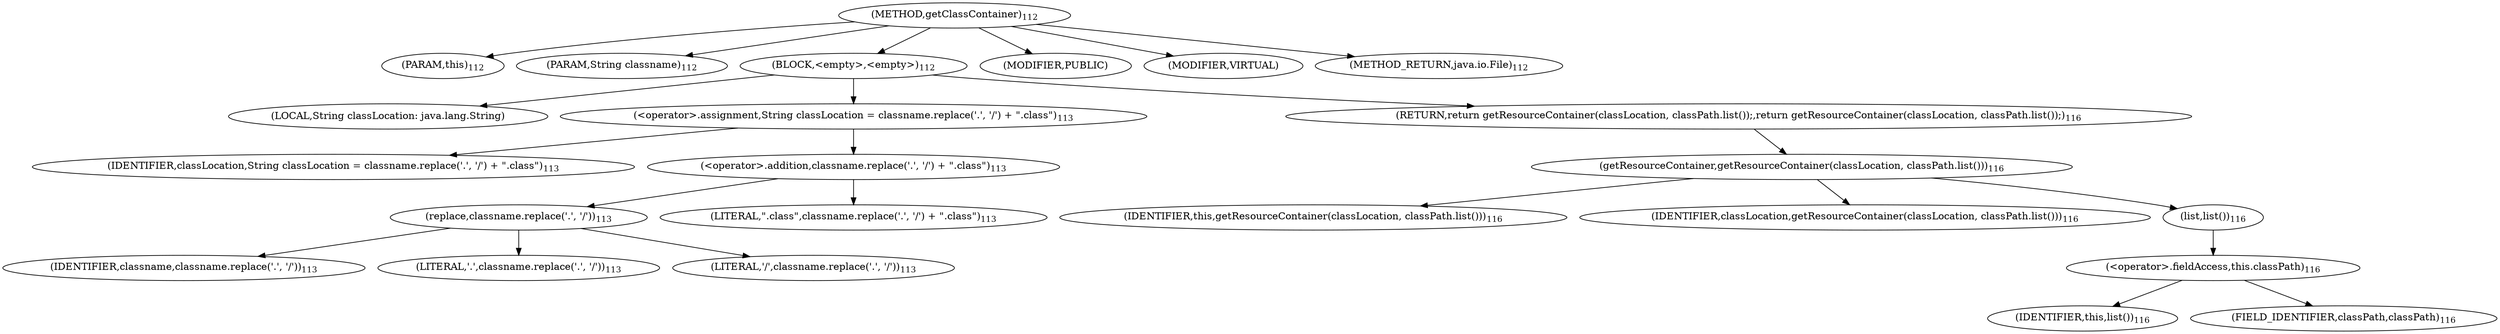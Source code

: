 digraph "getClassContainer" {  
"190" [label = <(METHOD,getClassContainer)<SUB>112</SUB>> ]
"13" [label = <(PARAM,this)<SUB>112</SUB>> ]
"191" [label = <(PARAM,String classname)<SUB>112</SUB>> ]
"192" [label = <(BLOCK,&lt;empty&gt;,&lt;empty&gt;)<SUB>112</SUB>> ]
"193" [label = <(LOCAL,String classLocation: java.lang.String)> ]
"194" [label = <(&lt;operator&gt;.assignment,String classLocation = classname.replace('.', '/') + &quot;.class&quot;)<SUB>113</SUB>> ]
"195" [label = <(IDENTIFIER,classLocation,String classLocation = classname.replace('.', '/') + &quot;.class&quot;)<SUB>113</SUB>> ]
"196" [label = <(&lt;operator&gt;.addition,classname.replace('.', '/') + &quot;.class&quot;)<SUB>113</SUB>> ]
"197" [label = <(replace,classname.replace('.', '/'))<SUB>113</SUB>> ]
"198" [label = <(IDENTIFIER,classname,classname.replace('.', '/'))<SUB>113</SUB>> ]
"199" [label = <(LITERAL,'.',classname.replace('.', '/'))<SUB>113</SUB>> ]
"200" [label = <(LITERAL,'/',classname.replace('.', '/'))<SUB>113</SUB>> ]
"201" [label = <(LITERAL,&quot;.class&quot;,classname.replace('.', '/') + &quot;.class&quot;)<SUB>113</SUB>> ]
"202" [label = <(RETURN,return getResourceContainer(classLocation, classPath.list());,return getResourceContainer(classLocation, classPath.list());)<SUB>116</SUB>> ]
"203" [label = <(getResourceContainer,getResourceContainer(classLocation, classPath.list()))<SUB>116</SUB>> ]
"12" [label = <(IDENTIFIER,this,getResourceContainer(classLocation, classPath.list()))<SUB>116</SUB>> ]
"204" [label = <(IDENTIFIER,classLocation,getResourceContainer(classLocation, classPath.list()))<SUB>116</SUB>> ]
"205" [label = <(list,list())<SUB>116</SUB>> ]
"206" [label = <(&lt;operator&gt;.fieldAccess,this.classPath)<SUB>116</SUB>> ]
"207" [label = <(IDENTIFIER,this,list())<SUB>116</SUB>> ]
"208" [label = <(FIELD_IDENTIFIER,classPath,classPath)<SUB>116</SUB>> ]
"209" [label = <(MODIFIER,PUBLIC)> ]
"210" [label = <(MODIFIER,VIRTUAL)> ]
"211" [label = <(METHOD_RETURN,java.io.File)<SUB>112</SUB>> ]
  "190" -> "13" 
  "190" -> "191" 
  "190" -> "192" 
  "190" -> "209" 
  "190" -> "210" 
  "190" -> "211" 
  "192" -> "193" 
  "192" -> "194" 
  "192" -> "202" 
  "194" -> "195" 
  "194" -> "196" 
  "196" -> "197" 
  "196" -> "201" 
  "197" -> "198" 
  "197" -> "199" 
  "197" -> "200" 
  "202" -> "203" 
  "203" -> "12" 
  "203" -> "204" 
  "203" -> "205" 
  "205" -> "206" 
  "206" -> "207" 
  "206" -> "208" 
}
